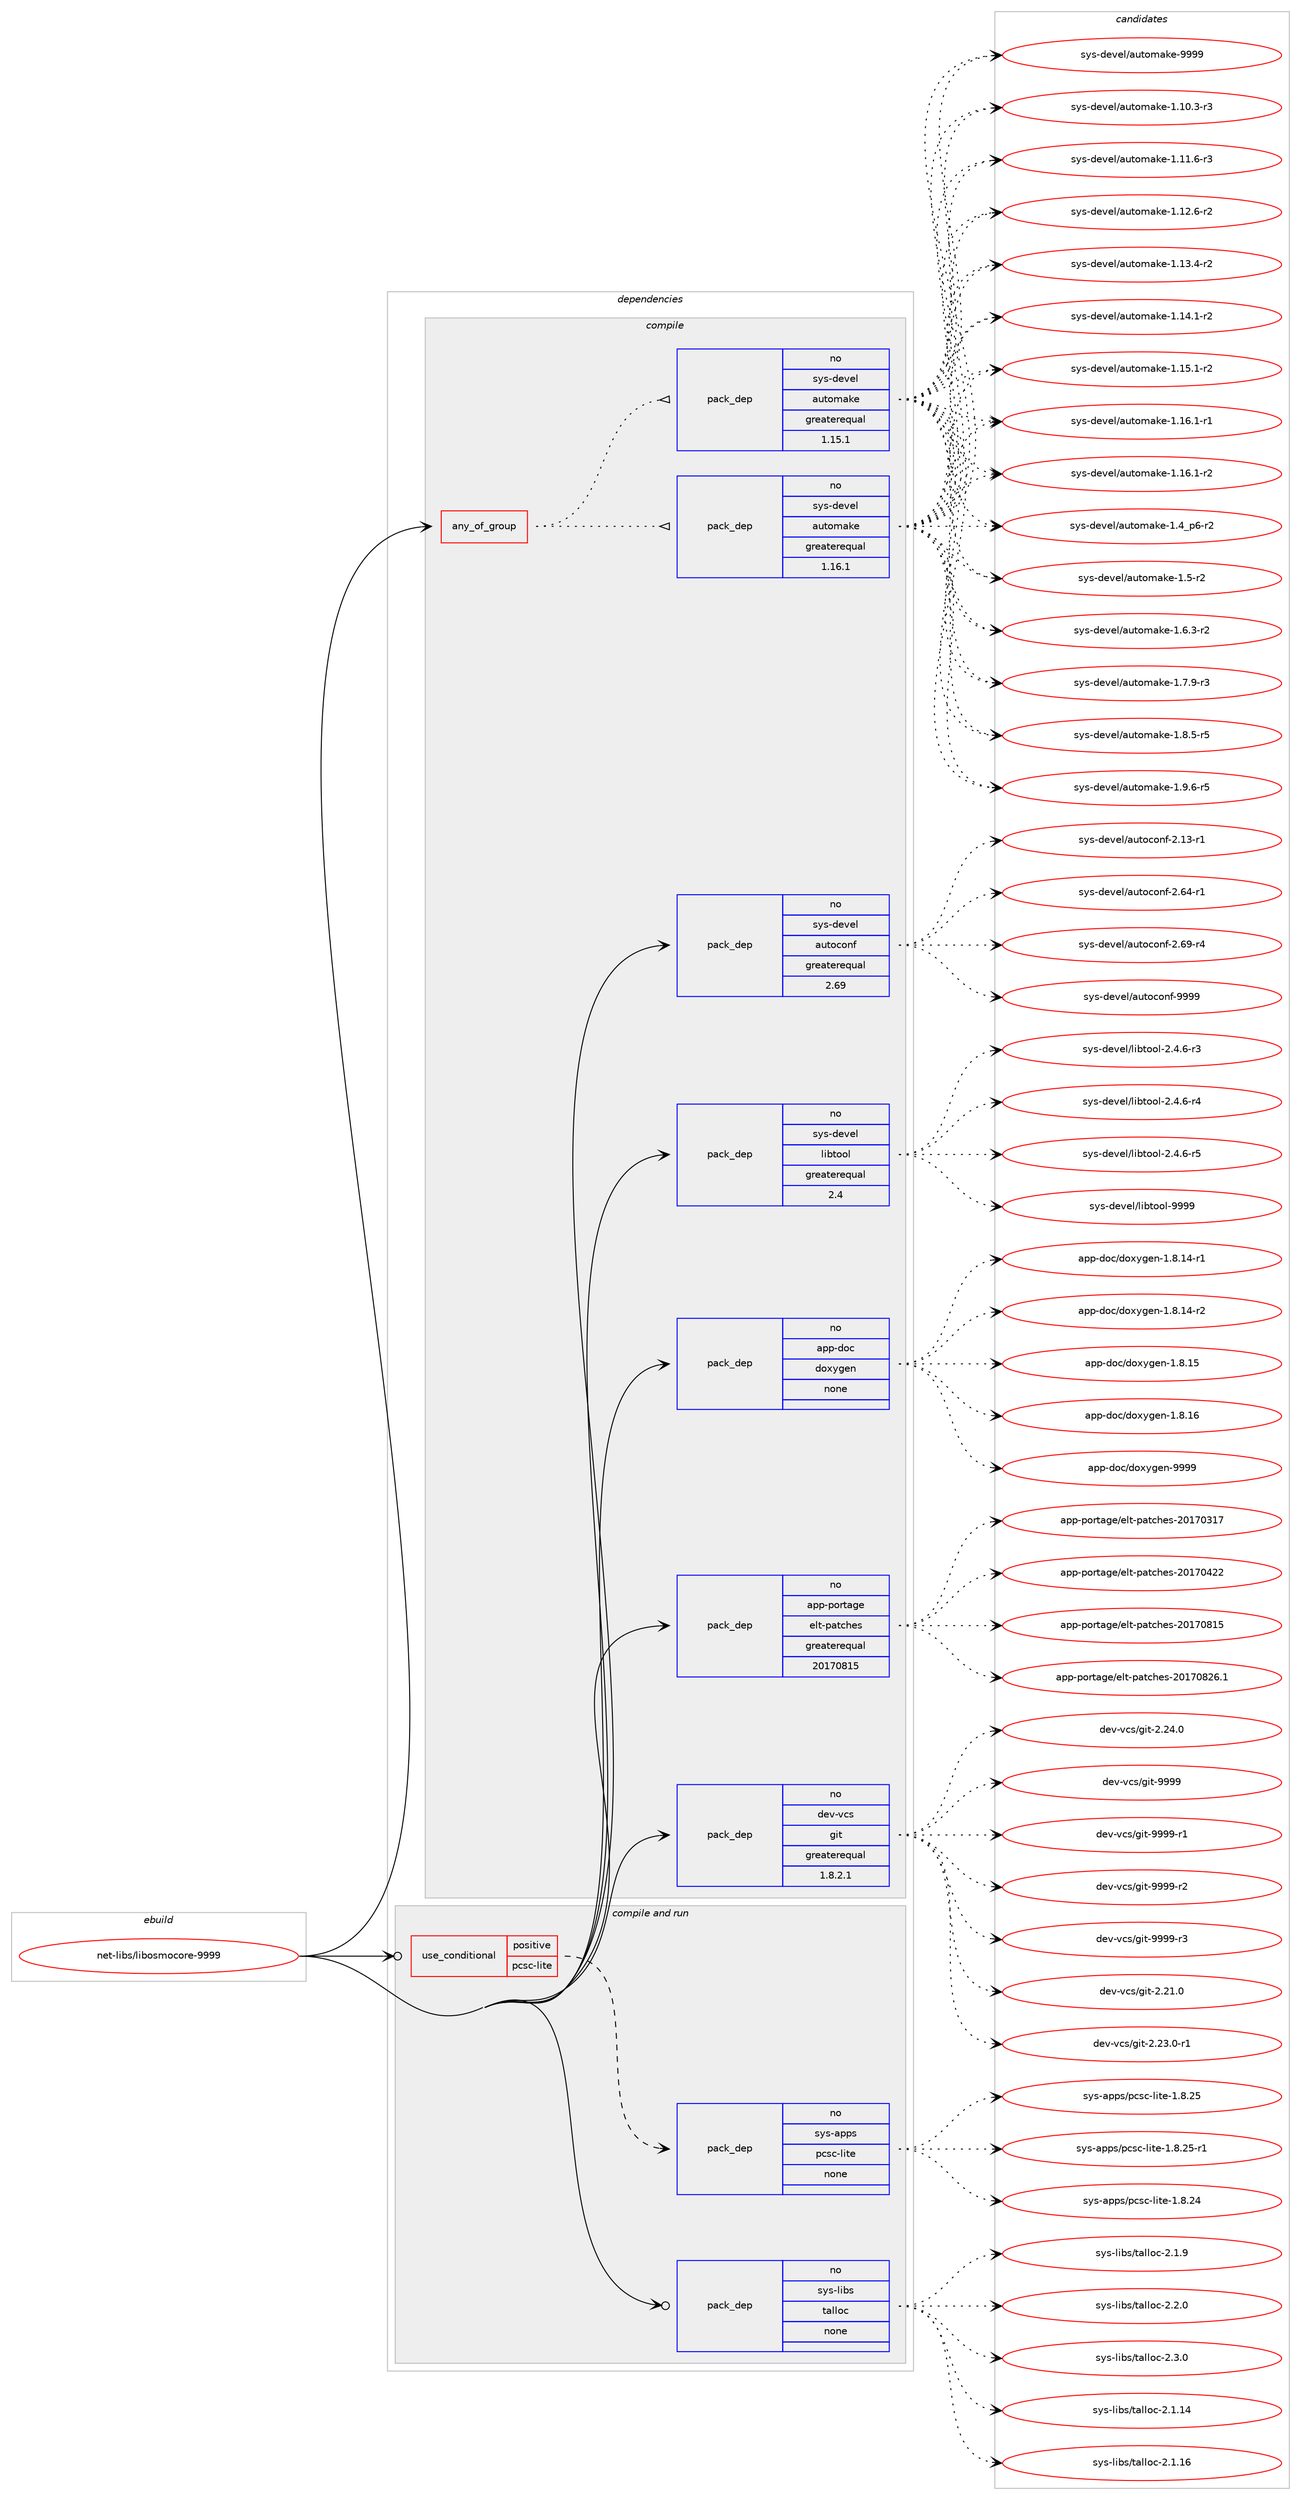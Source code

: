 digraph prolog {

# *************
# Graph options
# *************

newrank=true;
concentrate=true;
compound=true;
graph [rankdir=LR,fontname=Helvetica,fontsize=10,ranksep=1.5];#, ranksep=2.5, nodesep=0.2];
edge  [arrowhead=vee];
node  [fontname=Helvetica,fontsize=10];

# **********
# The ebuild
# **********

subgraph cluster_leftcol {
color=gray;
rank=same;
label=<<i>ebuild</i>>;
id [label="net-libs/libosmocore-9999", color=red, width=4, href="../net-libs/libosmocore-9999.svg"];
}

# ****************
# The dependencies
# ****************

subgraph cluster_midcol {
color=gray;
label=<<i>dependencies</i>>;
subgraph cluster_compile {
fillcolor="#eeeeee";
style=filled;
label=<<i>compile</i>>;
subgraph any14034 {
dependency827089 [label=<<TABLE BORDER="0" CELLBORDER="1" CELLSPACING="0" CELLPADDING="4"><TR><TD CELLPADDING="10">any_of_group</TD></TR></TABLE>>, shape=none, color=red];subgraph pack611052 {
dependency827090 [label=<<TABLE BORDER="0" CELLBORDER="1" CELLSPACING="0" CELLPADDING="4" WIDTH="220"><TR><TD ROWSPAN="6" CELLPADDING="30">pack_dep</TD></TR><TR><TD WIDTH="110">no</TD></TR><TR><TD>sys-devel</TD></TR><TR><TD>automake</TD></TR><TR><TD>greaterequal</TD></TR><TR><TD>1.16.1</TD></TR></TABLE>>, shape=none, color=blue];
}
dependency827089:e -> dependency827090:w [weight=20,style="dotted",arrowhead="oinv"];
subgraph pack611053 {
dependency827091 [label=<<TABLE BORDER="0" CELLBORDER="1" CELLSPACING="0" CELLPADDING="4" WIDTH="220"><TR><TD ROWSPAN="6" CELLPADDING="30">pack_dep</TD></TR><TR><TD WIDTH="110">no</TD></TR><TR><TD>sys-devel</TD></TR><TR><TD>automake</TD></TR><TR><TD>greaterequal</TD></TR><TR><TD>1.15.1</TD></TR></TABLE>>, shape=none, color=blue];
}
dependency827089:e -> dependency827091:w [weight=20,style="dotted",arrowhead="oinv"];
}
id:e -> dependency827089:w [weight=20,style="solid",arrowhead="vee"];
subgraph pack611054 {
dependency827092 [label=<<TABLE BORDER="0" CELLBORDER="1" CELLSPACING="0" CELLPADDING="4" WIDTH="220"><TR><TD ROWSPAN="6" CELLPADDING="30">pack_dep</TD></TR><TR><TD WIDTH="110">no</TD></TR><TR><TD>app-doc</TD></TR><TR><TD>doxygen</TD></TR><TR><TD>none</TD></TR><TR><TD></TD></TR></TABLE>>, shape=none, color=blue];
}
id:e -> dependency827092:w [weight=20,style="solid",arrowhead="vee"];
subgraph pack611055 {
dependency827093 [label=<<TABLE BORDER="0" CELLBORDER="1" CELLSPACING="0" CELLPADDING="4" WIDTH="220"><TR><TD ROWSPAN="6" CELLPADDING="30">pack_dep</TD></TR><TR><TD WIDTH="110">no</TD></TR><TR><TD>app-portage</TD></TR><TR><TD>elt-patches</TD></TR><TR><TD>greaterequal</TD></TR><TR><TD>20170815</TD></TR></TABLE>>, shape=none, color=blue];
}
id:e -> dependency827093:w [weight=20,style="solid",arrowhead="vee"];
subgraph pack611056 {
dependency827094 [label=<<TABLE BORDER="0" CELLBORDER="1" CELLSPACING="0" CELLPADDING="4" WIDTH="220"><TR><TD ROWSPAN="6" CELLPADDING="30">pack_dep</TD></TR><TR><TD WIDTH="110">no</TD></TR><TR><TD>dev-vcs</TD></TR><TR><TD>git</TD></TR><TR><TD>greaterequal</TD></TR><TR><TD>1.8.2.1</TD></TR></TABLE>>, shape=none, color=blue];
}
id:e -> dependency827094:w [weight=20,style="solid",arrowhead="vee"];
subgraph pack611057 {
dependency827095 [label=<<TABLE BORDER="0" CELLBORDER="1" CELLSPACING="0" CELLPADDING="4" WIDTH="220"><TR><TD ROWSPAN="6" CELLPADDING="30">pack_dep</TD></TR><TR><TD WIDTH="110">no</TD></TR><TR><TD>sys-devel</TD></TR><TR><TD>autoconf</TD></TR><TR><TD>greaterequal</TD></TR><TR><TD>2.69</TD></TR></TABLE>>, shape=none, color=blue];
}
id:e -> dependency827095:w [weight=20,style="solid",arrowhead="vee"];
subgraph pack611058 {
dependency827096 [label=<<TABLE BORDER="0" CELLBORDER="1" CELLSPACING="0" CELLPADDING="4" WIDTH="220"><TR><TD ROWSPAN="6" CELLPADDING="30">pack_dep</TD></TR><TR><TD WIDTH="110">no</TD></TR><TR><TD>sys-devel</TD></TR><TR><TD>libtool</TD></TR><TR><TD>greaterequal</TD></TR><TR><TD>2.4</TD></TR></TABLE>>, shape=none, color=blue];
}
id:e -> dependency827096:w [weight=20,style="solid",arrowhead="vee"];
}
subgraph cluster_compileandrun {
fillcolor="#eeeeee";
style=filled;
label=<<i>compile and run</i>>;
subgraph cond201546 {
dependency827097 [label=<<TABLE BORDER="0" CELLBORDER="1" CELLSPACING="0" CELLPADDING="4"><TR><TD ROWSPAN="3" CELLPADDING="10">use_conditional</TD></TR><TR><TD>positive</TD></TR><TR><TD>pcsc-lite</TD></TR></TABLE>>, shape=none, color=red];
subgraph pack611059 {
dependency827098 [label=<<TABLE BORDER="0" CELLBORDER="1" CELLSPACING="0" CELLPADDING="4" WIDTH="220"><TR><TD ROWSPAN="6" CELLPADDING="30">pack_dep</TD></TR><TR><TD WIDTH="110">no</TD></TR><TR><TD>sys-apps</TD></TR><TR><TD>pcsc-lite</TD></TR><TR><TD>none</TD></TR><TR><TD></TD></TR></TABLE>>, shape=none, color=blue];
}
dependency827097:e -> dependency827098:w [weight=20,style="dashed",arrowhead="vee"];
}
id:e -> dependency827097:w [weight=20,style="solid",arrowhead="odotvee"];
subgraph pack611060 {
dependency827099 [label=<<TABLE BORDER="0" CELLBORDER="1" CELLSPACING="0" CELLPADDING="4" WIDTH="220"><TR><TD ROWSPAN="6" CELLPADDING="30">pack_dep</TD></TR><TR><TD WIDTH="110">no</TD></TR><TR><TD>sys-libs</TD></TR><TR><TD>talloc</TD></TR><TR><TD>none</TD></TR><TR><TD></TD></TR></TABLE>>, shape=none, color=blue];
}
id:e -> dependency827099:w [weight=20,style="solid",arrowhead="odotvee"];
}
subgraph cluster_run {
fillcolor="#eeeeee";
style=filled;
label=<<i>run</i>>;
}
}

# **************
# The candidates
# **************

subgraph cluster_choices {
rank=same;
color=gray;
label=<<i>candidates</i>>;

subgraph choice611052 {
color=black;
nodesep=1;
choice11512111545100101118101108479711711611110997107101454946494846514511451 [label="sys-devel/automake-1.10.3-r3", color=red, width=4,href="../sys-devel/automake-1.10.3-r3.svg"];
choice11512111545100101118101108479711711611110997107101454946494946544511451 [label="sys-devel/automake-1.11.6-r3", color=red, width=4,href="../sys-devel/automake-1.11.6-r3.svg"];
choice11512111545100101118101108479711711611110997107101454946495046544511450 [label="sys-devel/automake-1.12.6-r2", color=red, width=4,href="../sys-devel/automake-1.12.6-r2.svg"];
choice11512111545100101118101108479711711611110997107101454946495146524511450 [label="sys-devel/automake-1.13.4-r2", color=red, width=4,href="../sys-devel/automake-1.13.4-r2.svg"];
choice11512111545100101118101108479711711611110997107101454946495246494511450 [label="sys-devel/automake-1.14.1-r2", color=red, width=4,href="../sys-devel/automake-1.14.1-r2.svg"];
choice11512111545100101118101108479711711611110997107101454946495346494511450 [label="sys-devel/automake-1.15.1-r2", color=red, width=4,href="../sys-devel/automake-1.15.1-r2.svg"];
choice11512111545100101118101108479711711611110997107101454946495446494511449 [label="sys-devel/automake-1.16.1-r1", color=red, width=4,href="../sys-devel/automake-1.16.1-r1.svg"];
choice11512111545100101118101108479711711611110997107101454946495446494511450 [label="sys-devel/automake-1.16.1-r2", color=red, width=4,href="../sys-devel/automake-1.16.1-r2.svg"];
choice115121115451001011181011084797117116111109971071014549465295112544511450 [label="sys-devel/automake-1.4_p6-r2", color=red, width=4,href="../sys-devel/automake-1.4_p6-r2.svg"];
choice11512111545100101118101108479711711611110997107101454946534511450 [label="sys-devel/automake-1.5-r2", color=red, width=4,href="../sys-devel/automake-1.5-r2.svg"];
choice115121115451001011181011084797117116111109971071014549465446514511450 [label="sys-devel/automake-1.6.3-r2", color=red, width=4,href="../sys-devel/automake-1.6.3-r2.svg"];
choice115121115451001011181011084797117116111109971071014549465546574511451 [label="sys-devel/automake-1.7.9-r3", color=red, width=4,href="../sys-devel/automake-1.7.9-r3.svg"];
choice115121115451001011181011084797117116111109971071014549465646534511453 [label="sys-devel/automake-1.8.5-r5", color=red, width=4,href="../sys-devel/automake-1.8.5-r5.svg"];
choice115121115451001011181011084797117116111109971071014549465746544511453 [label="sys-devel/automake-1.9.6-r5", color=red, width=4,href="../sys-devel/automake-1.9.6-r5.svg"];
choice115121115451001011181011084797117116111109971071014557575757 [label="sys-devel/automake-9999", color=red, width=4,href="../sys-devel/automake-9999.svg"];
dependency827090:e -> choice11512111545100101118101108479711711611110997107101454946494846514511451:w [style=dotted,weight="100"];
dependency827090:e -> choice11512111545100101118101108479711711611110997107101454946494946544511451:w [style=dotted,weight="100"];
dependency827090:e -> choice11512111545100101118101108479711711611110997107101454946495046544511450:w [style=dotted,weight="100"];
dependency827090:e -> choice11512111545100101118101108479711711611110997107101454946495146524511450:w [style=dotted,weight="100"];
dependency827090:e -> choice11512111545100101118101108479711711611110997107101454946495246494511450:w [style=dotted,weight="100"];
dependency827090:e -> choice11512111545100101118101108479711711611110997107101454946495346494511450:w [style=dotted,weight="100"];
dependency827090:e -> choice11512111545100101118101108479711711611110997107101454946495446494511449:w [style=dotted,weight="100"];
dependency827090:e -> choice11512111545100101118101108479711711611110997107101454946495446494511450:w [style=dotted,weight="100"];
dependency827090:e -> choice115121115451001011181011084797117116111109971071014549465295112544511450:w [style=dotted,weight="100"];
dependency827090:e -> choice11512111545100101118101108479711711611110997107101454946534511450:w [style=dotted,weight="100"];
dependency827090:e -> choice115121115451001011181011084797117116111109971071014549465446514511450:w [style=dotted,weight="100"];
dependency827090:e -> choice115121115451001011181011084797117116111109971071014549465546574511451:w [style=dotted,weight="100"];
dependency827090:e -> choice115121115451001011181011084797117116111109971071014549465646534511453:w [style=dotted,weight="100"];
dependency827090:e -> choice115121115451001011181011084797117116111109971071014549465746544511453:w [style=dotted,weight="100"];
dependency827090:e -> choice115121115451001011181011084797117116111109971071014557575757:w [style=dotted,weight="100"];
}
subgraph choice611053 {
color=black;
nodesep=1;
choice11512111545100101118101108479711711611110997107101454946494846514511451 [label="sys-devel/automake-1.10.3-r3", color=red, width=4,href="../sys-devel/automake-1.10.3-r3.svg"];
choice11512111545100101118101108479711711611110997107101454946494946544511451 [label="sys-devel/automake-1.11.6-r3", color=red, width=4,href="../sys-devel/automake-1.11.6-r3.svg"];
choice11512111545100101118101108479711711611110997107101454946495046544511450 [label="sys-devel/automake-1.12.6-r2", color=red, width=4,href="../sys-devel/automake-1.12.6-r2.svg"];
choice11512111545100101118101108479711711611110997107101454946495146524511450 [label="sys-devel/automake-1.13.4-r2", color=red, width=4,href="../sys-devel/automake-1.13.4-r2.svg"];
choice11512111545100101118101108479711711611110997107101454946495246494511450 [label="sys-devel/automake-1.14.1-r2", color=red, width=4,href="../sys-devel/automake-1.14.1-r2.svg"];
choice11512111545100101118101108479711711611110997107101454946495346494511450 [label="sys-devel/automake-1.15.1-r2", color=red, width=4,href="../sys-devel/automake-1.15.1-r2.svg"];
choice11512111545100101118101108479711711611110997107101454946495446494511449 [label="sys-devel/automake-1.16.1-r1", color=red, width=4,href="../sys-devel/automake-1.16.1-r1.svg"];
choice11512111545100101118101108479711711611110997107101454946495446494511450 [label="sys-devel/automake-1.16.1-r2", color=red, width=4,href="../sys-devel/automake-1.16.1-r2.svg"];
choice115121115451001011181011084797117116111109971071014549465295112544511450 [label="sys-devel/automake-1.4_p6-r2", color=red, width=4,href="../sys-devel/automake-1.4_p6-r2.svg"];
choice11512111545100101118101108479711711611110997107101454946534511450 [label="sys-devel/automake-1.5-r2", color=red, width=4,href="../sys-devel/automake-1.5-r2.svg"];
choice115121115451001011181011084797117116111109971071014549465446514511450 [label="sys-devel/automake-1.6.3-r2", color=red, width=4,href="../sys-devel/automake-1.6.3-r2.svg"];
choice115121115451001011181011084797117116111109971071014549465546574511451 [label="sys-devel/automake-1.7.9-r3", color=red, width=4,href="../sys-devel/automake-1.7.9-r3.svg"];
choice115121115451001011181011084797117116111109971071014549465646534511453 [label="sys-devel/automake-1.8.5-r5", color=red, width=4,href="../sys-devel/automake-1.8.5-r5.svg"];
choice115121115451001011181011084797117116111109971071014549465746544511453 [label="sys-devel/automake-1.9.6-r5", color=red, width=4,href="../sys-devel/automake-1.9.6-r5.svg"];
choice115121115451001011181011084797117116111109971071014557575757 [label="sys-devel/automake-9999", color=red, width=4,href="../sys-devel/automake-9999.svg"];
dependency827091:e -> choice11512111545100101118101108479711711611110997107101454946494846514511451:w [style=dotted,weight="100"];
dependency827091:e -> choice11512111545100101118101108479711711611110997107101454946494946544511451:w [style=dotted,weight="100"];
dependency827091:e -> choice11512111545100101118101108479711711611110997107101454946495046544511450:w [style=dotted,weight="100"];
dependency827091:e -> choice11512111545100101118101108479711711611110997107101454946495146524511450:w [style=dotted,weight="100"];
dependency827091:e -> choice11512111545100101118101108479711711611110997107101454946495246494511450:w [style=dotted,weight="100"];
dependency827091:e -> choice11512111545100101118101108479711711611110997107101454946495346494511450:w [style=dotted,weight="100"];
dependency827091:e -> choice11512111545100101118101108479711711611110997107101454946495446494511449:w [style=dotted,weight="100"];
dependency827091:e -> choice11512111545100101118101108479711711611110997107101454946495446494511450:w [style=dotted,weight="100"];
dependency827091:e -> choice115121115451001011181011084797117116111109971071014549465295112544511450:w [style=dotted,weight="100"];
dependency827091:e -> choice11512111545100101118101108479711711611110997107101454946534511450:w [style=dotted,weight="100"];
dependency827091:e -> choice115121115451001011181011084797117116111109971071014549465446514511450:w [style=dotted,weight="100"];
dependency827091:e -> choice115121115451001011181011084797117116111109971071014549465546574511451:w [style=dotted,weight="100"];
dependency827091:e -> choice115121115451001011181011084797117116111109971071014549465646534511453:w [style=dotted,weight="100"];
dependency827091:e -> choice115121115451001011181011084797117116111109971071014549465746544511453:w [style=dotted,weight="100"];
dependency827091:e -> choice115121115451001011181011084797117116111109971071014557575757:w [style=dotted,weight="100"];
}
subgraph choice611054 {
color=black;
nodesep=1;
choice97112112451001119947100111120121103101110454946564649524511449 [label="app-doc/doxygen-1.8.14-r1", color=red, width=4,href="../app-doc/doxygen-1.8.14-r1.svg"];
choice97112112451001119947100111120121103101110454946564649524511450 [label="app-doc/doxygen-1.8.14-r2", color=red, width=4,href="../app-doc/doxygen-1.8.14-r2.svg"];
choice9711211245100111994710011112012110310111045494656464953 [label="app-doc/doxygen-1.8.15", color=red, width=4,href="../app-doc/doxygen-1.8.15.svg"];
choice9711211245100111994710011112012110310111045494656464954 [label="app-doc/doxygen-1.8.16", color=red, width=4,href="../app-doc/doxygen-1.8.16.svg"];
choice971121124510011199471001111201211031011104557575757 [label="app-doc/doxygen-9999", color=red, width=4,href="../app-doc/doxygen-9999.svg"];
dependency827092:e -> choice97112112451001119947100111120121103101110454946564649524511449:w [style=dotted,weight="100"];
dependency827092:e -> choice97112112451001119947100111120121103101110454946564649524511450:w [style=dotted,weight="100"];
dependency827092:e -> choice9711211245100111994710011112012110310111045494656464953:w [style=dotted,weight="100"];
dependency827092:e -> choice9711211245100111994710011112012110310111045494656464954:w [style=dotted,weight="100"];
dependency827092:e -> choice971121124510011199471001111201211031011104557575757:w [style=dotted,weight="100"];
}
subgraph choice611055 {
color=black;
nodesep=1;
choice97112112451121111141169710310147101108116451129711699104101115455048495548514955 [label="app-portage/elt-patches-20170317", color=red, width=4,href="../app-portage/elt-patches-20170317.svg"];
choice97112112451121111141169710310147101108116451129711699104101115455048495548525050 [label="app-portage/elt-patches-20170422", color=red, width=4,href="../app-portage/elt-patches-20170422.svg"];
choice97112112451121111141169710310147101108116451129711699104101115455048495548564953 [label="app-portage/elt-patches-20170815", color=red, width=4,href="../app-portage/elt-patches-20170815.svg"];
choice971121124511211111411697103101471011081164511297116991041011154550484955485650544649 [label="app-portage/elt-patches-20170826.1", color=red, width=4,href="../app-portage/elt-patches-20170826.1.svg"];
dependency827093:e -> choice97112112451121111141169710310147101108116451129711699104101115455048495548514955:w [style=dotted,weight="100"];
dependency827093:e -> choice97112112451121111141169710310147101108116451129711699104101115455048495548525050:w [style=dotted,weight="100"];
dependency827093:e -> choice97112112451121111141169710310147101108116451129711699104101115455048495548564953:w [style=dotted,weight="100"];
dependency827093:e -> choice971121124511211111411697103101471011081164511297116991041011154550484955485650544649:w [style=dotted,weight="100"];
}
subgraph choice611056 {
color=black;
nodesep=1;
choice10010111845118991154710310511645504650494648 [label="dev-vcs/git-2.21.0", color=red, width=4,href="../dev-vcs/git-2.21.0.svg"];
choice100101118451189911547103105116455046505146484511449 [label="dev-vcs/git-2.23.0-r1", color=red, width=4,href="../dev-vcs/git-2.23.0-r1.svg"];
choice10010111845118991154710310511645504650524648 [label="dev-vcs/git-2.24.0", color=red, width=4,href="../dev-vcs/git-2.24.0.svg"];
choice1001011184511899115471031051164557575757 [label="dev-vcs/git-9999", color=red, width=4,href="../dev-vcs/git-9999.svg"];
choice10010111845118991154710310511645575757574511449 [label="dev-vcs/git-9999-r1", color=red, width=4,href="../dev-vcs/git-9999-r1.svg"];
choice10010111845118991154710310511645575757574511450 [label="dev-vcs/git-9999-r2", color=red, width=4,href="../dev-vcs/git-9999-r2.svg"];
choice10010111845118991154710310511645575757574511451 [label="dev-vcs/git-9999-r3", color=red, width=4,href="../dev-vcs/git-9999-r3.svg"];
dependency827094:e -> choice10010111845118991154710310511645504650494648:w [style=dotted,weight="100"];
dependency827094:e -> choice100101118451189911547103105116455046505146484511449:w [style=dotted,weight="100"];
dependency827094:e -> choice10010111845118991154710310511645504650524648:w [style=dotted,weight="100"];
dependency827094:e -> choice1001011184511899115471031051164557575757:w [style=dotted,weight="100"];
dependency827094:e -> choice10010111845118991154710310511645575757574511449:w [style=dotted,weight="100"];
dependency827094:e -> choice10010111845118991154710310511645575757574511450:w [style=dotted,weight="100"];
dependency827094:e -> choice10010111845118991154710310511645575757574511451:w [style=dotted,weight="100"];
}
subgraph choice611057 {
color=black;
nodesep=1;
choice1151211154510010111810110847971171161119911111010245504649514511449 [label="sys-devel/autoconf-2.13-r1", color=red, width=4,href="../sys-devel/autoconf-2.13-r1.svg"];
choice1151211154510010111810110847971171161119911111010245504654524511449 [label="sys-devel/autoconf-2.64-r1", color=red, width=4,href="../sys-devel/autoconf-2.64-r1.svg"];
choice1151211154510010111810110847971171161119911111010245504654574511452 [label="sys-devel/autoconf-2.69-r4", color=red, width=4,href="../sys-devel/autoconf-2.69-r4.svg"];
choice115121115451001011181011084797117116111991111101024557575757 [label="sys-devel/autoconf-9999", color=red, width=4,href="../sys-devel/autoconf-9999.svg"];
dependency827095:e -> choice1151211154510010111810110847971171161119911111010245504649514511449:w [style=dotted,weight="100"];
dependency827095:e -> choice1151211154510010111810110847971171161119911111010245504654524511449:w [style=dotted,weight="100"];
dependency827095:e -> choice1151211154510010111810110847971171161119911111010245504654574511452:w [style=dotted,weight="100"];
dependency827095:e -> choice115121115451001011181011084797117116111991111101024557575757:w [style=dotted,weight="100"];
}
subgraph choice611058 {
color=black;
nodesep=1;
choice1151211154510010111810110847108105981161111111084550465246544511451 [label="sys-devel/libtool-2.4.6-r3", color=red, width=4,href="../sys-devel/libtool-2.4.6-r3.svg"];
choice1151211154510010111810110847108105981161111111084550465246544511452 [label="sys-devel/libtool-2.4.6-r4", color=red, width=4,href="../sys-devel/libtool-2.4.6-r4.svg"];
choice1151211154510010111810110847108105981161111111084550465246544511453 [label="sys-devel/libtool-2.4.6-r5", color=red, width=4,href="../sys-devel/libtool-2.4.6-r5.svg"];
choice1151211154510010111810110847108105981161111111084557575757 [label="sys-devel/libtool-9999", color=red, width=4,href="../sys-devel/libtool-9999.svg"];
dependency827096:e -> choice1151211154510010111810110847108105981161111111084550465246544511451:w [style=dotted,weight="100"];
dependency827096:e -> choice1151211154510010111810110847108105981161111111084550465246544511452:w [style=dotted,weight="100"];
dependency827096:e -> choice1151211154510010111810110847108105981161111111084550465246544511453:w [style=dotted,weight="100"];
dependency827096:e -> choice1151211154510010111810110847108105981161111111084557575757:w [style=dotted,weight="100"];
}
subgraph choice611059 {
color=black;
nodesep=1;
choice11512111545971121121154711299115994510810511610145494656465052 [label="sys-apps/pcsc-lite-1.8.24", color=red, width=4,href="../sys-apps/pcsc-lite-1.8.24.svg"];
choice11512111545971121121154711299115994510810511610145494656465053 [label="sys-apps/pcsc-lite-1.8.25", color=red, width=4,href="../sys-apps/pcsc-lite-1.8.25.svg"];
choice115121115459711211211547112991159945108105116101454946564650534511449 [label="sys-apps/pcsc-lite-1.8.25-r1", color=red, width=4,href="../sys-apps/pcsc-lite-1.8.25-r1.svg"];
dependency827098:e -> choice11512111545971121121154711299115994510810511610145494656465052:w [style=dotted,weight="100"];
dependency827098:e -> choice11512111545971121121154711299115994510810511610145494656465053:w [style=dotted,weight="100"];
dependency827098:e -> choice115121115459711211211547112991159945108105116101454946564650534511449:w [style=dotted,weight="100"];
}
subgraph choice611060 {
color=black;
nodesep=1;
choice115121115451081059811547116971081081119945504649464952 [label="sys-libs/talloc-2.1.14", color=red, width=4,href="../sys-libs/talloc-2.1.14.svg"];
choice115121115451081059811547116971081081119945504649464954 [label="sys-libs/talloc-2.1.16", color=red, width=4,href="../sys-libs/talloc-2.1.16.svg"];
choice1151211154510810598115471169710810811199455046494657 [label="sys-libs/talloc-2.1.9", color=red, width=4,href="../sys-libs/talloc-2.1.9.svg"];
choice1151211154510810598115471169710810811199455046504648 [label="sys-libs/talloc-2.2.0", color=red, width=4,href="../sys-libs/talloc-2.2.0.svg"];
choice1151211154510810598115471169710810811199455046514648 [label="sys-libs/talloc-2.3.0", color=red, width=4,href="../sys-libs/talloc-2.3.0.svg"];
dependency827099:e -> choice115121115451081059811547116971081081119945504649464952:w [style=dotted,weight="100"];
dependency827099:e -> choice115121115451081059811547116971081081119945504649464954:w [style=dotted,weight="100"];
dependency827099:e -> choice1151211154510810598115471169710810811199455046494657:w [style=dotted,weight="100"];
dependency827099:e -> choice1151211154510810598115471169710810811199455046504648:w [style=dotted,weight="100"];
dependency827099:e -> choice1151211154510810598115471169710810811199455046514648:w [style=dotted,weight="100"];
}
}

}
